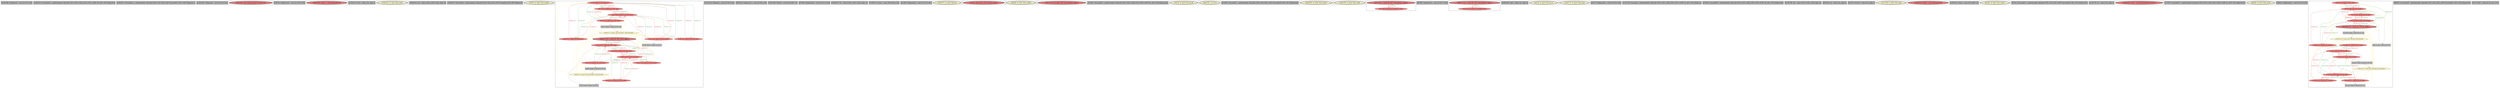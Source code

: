 
digraph G {





subgraph cluster53 {


node347 [penwidth=3.0,fontsize=20,fillcolor=grey,label="[105/108]  %idxprom5 = sext i32 %3 to i64",shape=rectangle,style=filled ]



}

subgraph cluster51 {


node345 [penwidth=3.0,fontsize=20,fillcolor=grey,label="[126/127]  %arrayidx10 = getelementptr inbounds [100 x [100 x i32]], [100 x [100 x i32]]* %b, i64 0, i64 %idxprom9",shape=rectangle,style=filled ]



}

subgraph cluster50 {


node344 [penwidth=3.0,fontsize=20,fillcolor=grey,label="[100/101]  %arrayidx12 = getelementptr inbounds [100 x i32], [100 x i32]* %arrayidx10, i64 0, i64 %idxprom11",shape=rectangle,style=filled ]



}

subgraph cluster49 {


node343 [penwidth=3.0,fontsize=20,fillcolor=grey,label="[125/128]  %idxprom9 = sext i32 %4 to i64",shape=rectangle,style=filled ]



}

subgraph cluster45 {


node339 [penwidth=3.0,fontsize=20,fillcolor=lightcoral,label="[162/163]  call void @srand(i32 %conv) #3",shape=ellipse,style=filled ]



}

subgraph cluster41 {


node335 [penwidth=3.0,fontsize=20,fillcolor=grey,label="[76/79]  %idxprom32 = sext i32 %16 to i64",shape=rectangle,style=filled ]



}

subgraph cluster39 {


node314 [penwidth=3.0,fontsize=20,fillcolor=lightcoral,label="[146/149]  %call7 = call i32 @rand() #3",shape=ellipse,style=filled ]



}

subgraph cluster38 {


node313 [penwidth=3.0,fontsize=20,fillcolor=grey,label="[172/173]  %i16 = alloca i32, align 4",shape=rectangle,style=filled ]



}

subgraph cluster46 {


node340 [penwidth=3.0,fontsize=20,fillcolor=lemonchiffon,label="[139/140]  br label %for.cond1",shape=ellipse,style=filled ]



}

subgraph cluster37 {


node312 [penwidth=3.0,fontsize=20,fillcolor=grey,label="[180/181]  %a = alloca [100 x [100 x i32]], align 16",shape=rectangle,style=filled ]



}

subgraph cluster36 {


node311 [penwidth=3.0,fontsize=20,fillcolor=grey,label="[106/107]  %arrayidx6 = getelementptr inbounds [100 x i32], [100 x i32]* %arrayidx, i64 0, i64 %idxprom5",shape=rectangle,style=filled ]



}

subgraph cluster15 {


node273 [penwidth=3.0,fontsize=20,fillcolor=lemonchiffon,label="[74/75]  br label %for.cond21",shape=ellipse,style=filled ]



}

subgraph cluster40 {


node334 [fillcolor=lightcoral,label="[51/64]  store i32 0, i32* %j20, align 4",shape=ellipse,style=filled ]
node333 [fillcolor=lightcoral,label="[49/70]  store i32 %inc37, i32* %j20, align 4",shape=ellipse,style=filled ]
node332 [fillcolor=lightcoral,label="[48/71]  %14 = load i32, i32* %j20, align 4",shape=ellipse,style=filled ]
node331 [fillcolor=lightcoral,label="[25/88]  store i32 %inc40, i32* %i16, align 4",shape=ellipse,style=filled ]
node318 [fillcolor=lightcoral,label="[52/55]  %18 = load i32, i32* %j20, align 4",shape=ellipse,style=filled ]
node320 [fillcolor=lightcoral,label="[24/89]  %16 = load i32, i32* %i16, align 4",shape=ellipse,style=filled ]
node323 [fillcolor=lightcoral,label="[26/29]  %19 = load i32, i32* %i16, align 4",shape=ellipse,style=filled ]
node328 [fillcolor=lightcoral,label="[42/87]  %8 = load i32, i32* %i16, align 4",shape=ellipse,style=filled ]
node325 [fillcolor=lightcoral,label="[23/90]  store i32 0, i32* %i16, align 4",shape=ellipse,style=filled ]
node330 [fillcolor=lightcoral,label="[60/63]  %9 = load i32, i32* %j20, align 4",shape=ellipse,style=filled ]
node315 [fillcolor=lightcoral,label="[30/41]  %10 = load i32, i32* %i16, align 4",shape=ellipse,style=filled ]
node329 [fillcolor=grey,label="[61/62]  %cmp22 = icmp slt i32 %9, 100",shape=rectangle,style=filled ]
node319 [fillcolor=lemonchiffon,label="[47/80]  br i1 %cmp22, label %for.body23, label %for.end38",shape=ellipse,style=filled ]
node316 [fillcolor=grey,label="[27/28]  %inc40 = add nsw i32 %19, 1",shape=rectangle,style=filled ]
node322 [fillcolor=grey,label="[43/86]  %cmp18 = icmp slt i32 %8, 100",shape=rectangle,style=filled ]
node317 [fillcolor=grey,label="[53/54]  %inc37 = add nsw i32 %18, 1",shape=rectangle,style=filled ]
node324 [fillcolor=lightcoral,label="[56/59]  %11 = load i32, i32* %j20, align 4",shape=ellipse,style=filled ]
node326 [fillcolor=lightcoral,label="[50/69]  %17 = load i32, i32* %j20, align 4",shape=ellipse,style=filled ]
node321 [penwidth=3.0,fontsize=20,fillcolor=lightcoral,label="[22/91]  %13 = load i32, i32* %i16, align 4",shape=ellipse,style=filled ]
node327 [fillcolor=lemonchiffon,label="[44/85]  br i1 %cmp18, label %for.body19, label %for.end41",shape=ellipse,style=filled ]

node326->node334 [style=solid,color=firebrick3,label="A|indep|Const",penwidth=1.0,fontcolor=firebrick3 ]
node334->node326 [style=solid,color=forestgreen,label="T|indep|Const",penwidth=1.0,fontcolor=forestgreen ]
node325->node328 [style=solid,color=forestgreen,label="T|indep|Const",penwidth=1.0,fontcolor=forestgreen ]
node327->node334 [style=solid,color=gold,label="C",penwidth=1.0,fontcolor=gold ]
node324->node333 [style=solid,color=firebrick3,label="A|indep|Const",penwidth=1.0,fontcolor=firebrick3 ]
node324->node334 [style=solid,color=firebrick3,label="A|indep|Const",penwidth=1.0,fontcolor=firebrick3 ]
node321->node331 [style=solid,color=firebrick3,label="A|indep|Const",penwidth=1.0,fontcolor=firebrick3 ]
node319->node315 [style=solid,color=gold,label="C",penwidth=1.0,fontcolor=gold ]
node323->node316 [style=solid,color=black,label="",penwidth=0.5,fontcolor=black ]
node321->node325 [style=solid,color=firebrick3,label="A|indep|Const",penwidth=1.0,fontcolor=firebrick3 ]
node325->node320 [style=solid,color=forestgreen,label="T|indep|Const",penwidth=1.0,fontcolor=forestgreen ]
node326->node333 [style=solid,color=firebrick3,label="A|indep|Const",penwidth=1.0,fontcolor=firebrick3 ]
node320->node325 [style=solid,color=firebrick3,label="A|indep|Const",penwidth=1.0,fontcolor=firebrick3 ]
node333->node318 [style=solid,color=forestgreen,label="T|indep|Const",penwidth=1.0,fontcolor=forestgreen ]
node319->node333 [style=solid,color=gold,label="C",penwidth=1.0,fontcolor=gold ]
node327->node327 [style=solid,color=gold,label="C",penwidth=1.0,fontcolor=gold ]
node319->node324 [style=solid,color=gold,label="C",penwidth=1.0,fontcolor=gold ]
node325->node323 [style=solid,color=forestgreen,label="T|indep|Const",penwidth=1.0,fontcolor=forestgreen ]
node323->node325 [style=solid,color=firebrick3,label="A|indep|Const",penwidth=1.0,fontcolor=firebrick3 ]
node317->node333 [style=solid,color=black,label="",penwidth=0.5,fontcolor=black ]
node323->node331 [style=solid,color=firebrick3,label="A|indep|Const",penwidth=1.0,fontcolor=firebrick3 ]
node319->node332 [style=solid,color=gold,label="C",penwidth=1.0,fontcolor=gold ]
node318->node317 [style=solid,color=black,label="",penwidth=0.5,fontcolor=black ]
node327->node316 [style=solid,color=gold,label="C",penwidth=1.0,fontcolor=gold ]
node319->node329 [style=solid,color=gold,label="C",penwidth=1.0,fontcolor=gold ]
node329->node319 [style=solid,color=black,label="",penwidth=0.5,fontcolor=black ]
node331->node323 [style=solid,color=forestgreen,label="T|indep|Const",penwidth=1.0,fontcolor=forestgreen ]
node319->node317 [style=solid,color=gold,label="C",penwidth=1.0,fontcolor=gold ]
node333->node332 [style=solid,color=forestgreen,label="T|indep|Const",penwidth=1.0,fontcolor=forestgreen ]
node331->node328 [style=solid,color=forestgreen,label="T|indep|Const",penwidth=1.0,fontcolor=forestgreen ]
node330->node334 [style=solid,color=firebrick3,label="A|indep|Const",penwidth=1.0,fontcolor=firebrick3 ]
node319->node320 [style=solid,color=gold,label="C",penwidth=1.0,fontcolor=gold ]
node327->node329 [style=solid,color=gold,label="C",penwidth=1.0,fontcolor=gold ]
node331->node321 [style=solid,color=forestgreen,label="T|indep|Const",penwidth=1.0,fontcolor=forestgreen ]
node327->node330 [style=solid,color=gold,label="C",penwidth=1.0,fontcolor=gold ]
node325->node321 [style=solid,color=forestgreen,label="T|indep|Const",penwidth=1.0,fontcolor=forestgreen ]
node327->node331 [style=solid,color=gold,label="C",penwidth=1.0,fontcolor=gold ]
node334->node330 [style=solid,color=forestgreen,label="T|indep|Const",penwidth=1.0,fontcolor=forestgreen ]
node332->node333 [style=solid,color=firebrick3,label="A|indep|Const",penwidth=1.0,fontcolor=firebrick3 ]
node319->node321 [style=solid,color=gold,label="C",penwidth=1.0,fontcolor=gold ]
node328->node322 [style=solid,color=black,label="",penwidth=0.5,fontcolor=black ]
node328->node331 [style=solid,color=firebrick3,label="A|indep|Const",penwidth=1.0,fontcolor=firebrick3 ]
node330->node329 [style=solid,color=black,label="",penwidth=0.5,fontcolor=black ]
node327->node328 [style=solid,color=gold,label="C",penwidth=1.0,fontcolor=gold ]
node315->node331 [style=solid,color=firebrick3,label="A|indep|Const",penwidth=1.0,fontcolor=firebrick3 ]
node331->node320 [style=solid,color=forestgreen,label="T|indep|Const",penwidth=1.0,fontcolor=forestgreen ]
node318->node333 [style=solid,color=firebrick3,label="A|indep|Const",penwidth=1.0,fontcolor=firebrick3 ]
node319->node319 [style=solid,color=gold,label="C",penwidth=1.0,fontcolor=gold ]
node332->node334 [style=solid,color=firebrick3,label="A|indep|Const",penwidth=1.0,fontcolor=firebrick3 ]
node327->node323 [style=solid,color=gold,label="C",penwidth=1.0,fontcolor=gold ]
node315->node325 [style=solid,color=firebrick3,label="A|indep|Const",penwidth=1.0,fontcolor=firebrick3 ]
node330->node333 [style=solid,color=firebrick3,label="A|indep|Const",penwidth=1.0,fontcolor=firebrick3 ]
node334->node318 [style=solid,color=forestgreen,label="T|indep|Const",penwidth=1.0,fontcolor=forestgreen ]
node328->node325 [style=solid,color=firebrick3,label="A|indep|Const",penwidth=1.0,fontcolor=firebrick3 ]
node318->node334 [style=solid,color=firebrick3,label="A|indep|Const",penwidth=1.0,fontcolor=firebrick3 ]
node334->node324 [style=solid,color=forestgreen,label="T|indep|Const",penwidth=1.0,fontcolor=forestgreen ]
node334->node332 [style=solid,color=forestgreen,label="T|indep|Const",penwidth=1.0,fontcolor=forestgreen ]
node333->node330 [style=solid,color=forestgreen,label="T|indep|Const",penwidth=1.0,fontcolor=forestgreen ]
node333->node324 [style=solid,color=forestgreen,label="T|indep|Const",penwidth=1.0,fontcolor=forestgreen ]
node316->node331 [style=solid,color=black,label="",penwidth=0.5,fontcolor=black ]
node319->node326 [style=solid,color=gold,label="C",penwidth=1.0,fontcolor=gold ]
node331->node315 [style=solid,color=forestgreen,label="T|indep|Const",penwidth=1.0,fontcolor=forestgreen ]
node319->node330 [style=solid,color=gold,label="C",penwidth=1.0,fontcolor=gold ]
node320->node331 [style=solid,color=firebrick3,label="A|indep|Const",penwidth=1.0,fontcolor=firebrick3 ]
node327->node319 [style=solid,color=gold,label="C",penwidth=1.0,fontcolor=gold ]
node333->node326 [style=solid,color=forestgreen,label="T|indep|Const",penwidth=1.0,fontcolor=forestgreen ]
node327->node322 [style=solid,color=gold,label="C",penwidth=1.0,fontcolor=gold ]
node319->node318 [style=solid,color=gold,label="C",penwidth=1.0,fontcolor=gold ]
node322->node327 [style=solid,color=black,label="",penwidth=0.5,fontcolor=black ]
node325->node315 [style=solid,color=forestgreen,label="T|indep|Const",penwidth=1.0,fontcolor=forestgreen ]


}

subgraph cluster35 {


node310 [penwidth=3.0,fontsize=20,fillcolor=grey,label="[116/119]  %idxprom = sext i32 %2 to i64",shape=rectangle,style=filled ]



}

subgraph cluster54 {


node348 [penwidth=3.0,fontsize=20,fillcolor=grey,label="[99/102]  %idxprom11 = sext i32 %5 to i64",shape=rectangle,style=filled ]



}

subgraph cluster42 {


node336 [penwidth=3.0,fontsize=20,fillcolor=grey,label="[147/148]  %rem8 = srem i32 %call7, 10",shape=rectangle,style=filled ]



}

subgraph cluster11 {


node269 [penwidth=3.0,fontsize=20,fillcolor=grey,label="[57/58]  %idxprom26 = sext i32 %11 to i64",shape=rectangle,style=filled ]



}

subgraph cluster43 {


node337 [penwidth=3.0,fontsize=20,fillcolor=grey,label="[166/167]  %c = alloca [100 x [100 x i32]], align 16",shape=rectangle,style=filled ]



}

subgraph cluster19 {


node277 [penwidth=3.0,fontsize=20,fillcolor=grey,label="[170/171]  %conv = trunc i64 %call to i32",shape=rectangle,style=filled ]



}

subgraph cluster9 {


node267 [penwidth=3.0,fontsize=20,fillcolor=grey,label="[31/40]  %idxprom24 = sext i32 %10 to i64",shape=rectangle,style=filled ]



}

subgraph cluster52 {


node346 [penwidth=3.0,fontsize=20,fillcolor=lemonchiffon,label="[156/157]  br label %for.inc",shape=ellipse,style=filled ]



}

subgraph cluster8 {


node266 [penwidth=3.0,fontsize=20,fillcolor=lightcoral,label="[15/16]  store i32 0, i32* %retval, align 4",shape=ellipse,style=filled ]



}

subgraph cluster10 {


node268 [penwidth=3.0,fontsize=20,fillcolor=lemonchiffon,label="[45/46]  br label %for.cond21",shape=ellipse,style=filled ]



}

subgraph cluster23 {


node298 [penwidth=3.0,fontsize=20,fillcolor=lightcoral,label="[2/3]  store i32 %add, i32* %arrayidx35, align 4",shape=ellipse,style=filled ]



}

subgraph cluster7 {


node265 [penwidth=3.0,fontsize=20,fillcolor=grey,label="[32/39]  %arrayidx25 = getelementptr inbounds [100 x [100 x i32]], [100 x [100 x i32]]* %a, i64 0, i64 %idxprom24",shape=rectangle,style=filled ]



}

subgraph cluster14 {


node272 [penwidth=3.0,fontsize=20,fillcolor=lemonchiffon,label="[72/73]  br label %for.inc36",shape=ellipse,style=filled ]



}

subgraph cluster44 {


node338 [penwidth=3.0,fontsize=20,fillcolor=lemonchiffon,label="[164/165]  ret i32 0",shape=ellipse,style=filled ]



}

subgraph cluster6 {


node264 [penwidth=3.0,fontsize=20,fillcolor=grey,label="[33/38]  %arrayidx27 = getelementptr inbounds [100 x i32], [100 x i32]* %arrayidx25, i64 0, i64 %idxprom26",shape=rectangle,style=filled ]



}

subgraph cluster30 {


node305 [penwidth=3.0,fontsize=20,fillcolor=lemonchiffon,label="[184/185]  br label %for.cond17",shape=ellipse,style=filled ]



}

subgraph cluster31 {


node306 [penwidth=3.0,fontsize=20,fillcolor=lemonchiffon,label="[154/155]  br label %for.cond1",shape=ellipse,style=filled ]



}

subgraph cluster0 {


node257 [penwidth=3.0,fontsize=20,fillcolor=lightcoral,label="[0/7]  %15 = load i32, i32* %arrayidx31, align 4",shape=ellipse,style=filled ]
node256 [fillcolor=lightcoral,label="[5/6]  store i32 %rem8, i32* %arrayidx12, align 4",shape=ellipse,style=filled ]

node256->node257 [style=solid,color=forestgreen,label="T|indep",penwidth=1.0,fontcolor=forestgreen ]
node257->node256 [style=solid,color=firebrick3,label="A|indep",penwidth=1.0,fontcolor=firebrick3 ]


}

subgraph cluster13 {


node271 [penwidth=3.0,fontsize=20,fillcolor=grey,label="[65/68]  %idxprom34 = sext i32 %17 to i64",shape=rectangle,style=filled ]



}

subgraph cluster5 {


node263 [penwidth=3.0,fontsize=20,fillcolor=lightcoral,label="[34/37]  %12 = load i32, i32* %arrayidx27, align 4",shape=ellipse,style=filled ]
node262 [fillcolor=lightcoral,label="[35/36]  store i32 %rem, i32* %arrayidx6, align 4",shape=ellipse,style=filled ]

node262->node263 [style=solid,color=forestgreen,label="T|indep",penwidth=1.0,fontcolor=forestgreen ]
node263->node262 [style=solid,color=firebrick3,label="A|indep",penwidth=1.0,fontcolor=firebrick3 ]


}

subgraph cluster47 {


node341 [penwidth=3.0,fontsize=20,fillcolor=grey,label="[168/169]  %j20 = alloca i32, align 4",shape=rectangle,style=filled ]



}

subgraph cluster1 {


node258 [penwidth=3.0,fontsize=20,fillcolor=lemonchiffon,label="[12/13]  br label %for.inc13",shape=ellipse,style=filled ]



}

subgraph cluster32 {


node307 [penwidth=3.0,fontsize=20,fillcolor=lemonchiffon,label="[176/177]  br label %for.cond",shape=ellipse,style=filled ]



}

subgraph cluster3 {


node260 [penwidth=3.0,fontsize=20,fillcolor=grey,label="[8/11]  %idxprom30 = sext i32 %14 to i64",shape=rectangle,style=filled ]



}

subgraph cluster48 {


node342 [penwidth=3.0,fontsize=20,fillcolor=grey,label="[117/118]  %arrayidx = getelementptr inbounds [100 x [100 x i32]], [100 x [100 x i32]]* %a, i64 0, i64 %idxprom",shape=rectangle,style=filled ]



}

subgraph cluster4 {


node261 [penwidth=3.0,fontsize=20,fillcolor=grey,label="[18/19]  %arrayidx29 = getelementptr inbounds [100 x [100 x i32]], [100 x [100 x i32]]* %b, i64 0, i64 %idxprom28",shape=rectangle,style=filled ]



}

subgraph cluster17 {


node275 [penwidth=3.0,fontsize=20,fillcolor=grey,label="[178/179]  %b = alloca [100 x [100 x i32]], align 16",shape=rectangle,style=filled ]



}

subgraph cluster16 {


node274 [penwidth=3.0,fontsize=20,fillcolor=grey,label="[92/161]  %j = alloca i32, align 4",shape=rectangle,style=filled ]



}

subgraph cluster2 {


node259 [penwidth=3.0,fontsize=20,fillcolor=grey,label="[14/17]  %retval = alloca i32, align 4",shape=rectangle,style=filled ]



}

subgraph cluster34 {


node309 [penwidth=3.0,fontsize=20,fillcolor=lemonchiffon,label="[137/138]  br label %for.cond",shape=ellipse,style=filled ]



}

subgraph cluster22 {


node297 [penwidth=3.0,fontsize=20,fillcolor=lightcoral,label="[152/153]  %call4 = call i32 @rand() #3",shape=ellipse,style=filled ]



}

subgraph cluster25 {


node300 [penwidth=3.0,fontsize=20,fillcolor=grey,label="[150/151]  %rem = srem i32 %call4, 10",shape=rectangle,style=filled ]



}

subgraph cluster18 {


node276 [penwidth=3.0,fontsize=20,fillcolor=lemonchiffon,label="[81/82]  br label %for.cond17",shape=ellipse,style=filled ]



}

subgraph cluster29 {


node304 [penwidth=3.0,fontsize=20,fillcolor=grey,label="[9/10]  %arrayidx31 = getelementptr inbounds [100 x i32], [100 x i32]* %arrayidx29, i64 0, i64 %idxprom30",shape=rectangle,style=filled ]



}

subgraph cluster20 {


node278 [penwidth=3.0,fontsize=20,fillcolor=grey,label="[174/175]  %i = alloca i32, align 4",shape=rectangle,style=filled ]



}

subgraph cluster26 {


node301 [penwidth=3.0,fontsize=20,fillcolor=lightcoral,label="[182/183]  %call = call i64 @time(i64* null) #3",shape=ellipse,style=filled ]



}

subgraph cluster24 {


node299 [penwidth=3.0,fontsize=20,fillcolor=grey,label="[77/78]  %arrayidx33 = getelementptr inbounds [100 x [100 x i32]], [100 x [100 x i32]]* %c, i64 0, i64 %idxprom32",shape=rectangle,style=filled ]



}

subgraph cluster28 {


node303 [penwidth=3.0,fontsize=20,fillcolor=lemonchiffon,label="[83/84]  br label %for.inc39",shape=ellipse,style=filled ]



}

subgraph cluster27 {


node302 [penwidth=3.0,fontsize=20,fillcolor=grey,label="[20/21]  %idxprom28 = sext i32 %13 to i64",shape=rectangle,style=filled ]



}

subgraph cluster21 {


node296 [fillcolor=lightcoral,label="[98/103]  %5 = load i32, i32* %j, align 4",shape=ellipse,style=filled ]
node295 [fillcolor=grey,label="[131/132]  %inc14 = add nsw i32 %7, 1",shape=rectangle,style=filled ]
node288 [fillcolor=lightcoral,label="[122/143]  %0 = load i32, i32* %i, align 4",shape=ellipse,style=filled ]
node282 [fillcolor=lightcoral,label="[94/113]  store i32 0, i32* %j, align 4",shape=ellipse,style=filled ]
node294 [fillcolor=lemonchiffon,label="[136/141]  br i1 %cmp, label %for.body, label %for.end15",shape=ellipse,style=filled ]
node284 [penwidth=3.0,fontsize=20,fillcolor=lightcoral,label="[93/160]  %1 = load i32, i32* %j, align 4",shape=ellipse,style=filled ]
node292 [fillcolor=lightcoral,label="[124/129]  %4 = load i32, i32* %i, align 4",shape=ellipse,style=filled ]
node291 [fillcolor=lightcoral,label="[130/133]  %7 = load i32, i32* %i, align 4",shape=ellipse,style=filled ]
node280 [fillcolor=lightcoral,label="[121/144]  store i32 0, i32* %i, align 4",shape=ellipse,style=filled ]
node281 [fillcolor=lemonchiffon,label="[115/158]  br i1 %cmp2, label %for.body3, label %for.end",shape=ellipse,style=filled ]
node289 [fillcolor=lightcoral,label="[120/145]  %2 = load i32, i32* %i, align 4",shape=ellipse,style=filled ]
node283 [fillcolor=lightcoral,label="[104/109]  %3 = load i32, i32* %j, align 4",shape=ellipse,style=filled ]
node293 [fillcolor=grey,label="[96/111]  %inc = add nsw i32 %6, 1",shape=rectangle,style=filled ]
node285 [fillcolor=lightcoral,label="[95/112]  %6 = load i32, i32* %j, align 4",shape=ellipse,style=filled ]
node286 [fillcolor=grey,label="[135/142]  %cmp = icmp slt i32 %0, 100",shape=rectangle,style=filled ]
node287 [fillcolor=lightcoral,label="[97/110]  store i32 %inc, i32* %j, align 4",shape=ellipse,style=filled ]
node279 [fillcolor=grey,label="[114/159]  %cmp2 = icmp slt i32 %1, 100",shape=rectangle,style=filled ]
node290 [fillcolor=lightcoral,label="[123/134]  store i32 %inc14, i32* %i, align 4",shape=ellipse,style=filled ]

node288->node290 [style=solid,color=firebrick3,label="A|indep|Const",penwidth=1.0,fontcolor=firebrick3 ]
node288->node286 [style=solid,color=black,label="",penwidth=0.5,fontcolor=black ]
node285->node293 [style=solid,color=black,label="",penwidth=0.5,fontcolor=black ]
node292->node290 [style=solid,color=firebrick3,label="A|indep|Const",penwidth=1.0,fontcolor=firebrick3 ]
node282->node296 [style=solid,color=forestgreen,label="T|indep|Const",penwidth=1.0,fontcolor=forestgreen ]
node287->node284 [style=solid,color=forestgreen,label="T|indep|Const",penwidth=1.0,fontcolor=forestgreen ]
node284->node287 [style=solid,color=firebrick3,label="A|indep|Const",penwidth=1.0,fontcolor=firebrick3 ]
node282->node284 [style=solid,color=forestgreen,label="T|indep|Const",penwidth=1.0,fontcolor=forestgreen ]
node281->node281 [style=solid,color=gold,label="C",penwidth=1.0,fontcolor=gold ]
node294->node294 [style=solid,color=gold,label="C",penwidth=1.0,fontcolor=gold ]
node290->node292 [style=solid,color=forestgreen,label="T|indep|Const",penwidth=1.0,fontcolor=forestgreen ]
node286->node294 [style=solid,color=black,label="",penwidth=0.5,fontcolor=black ]
node290->node288 [style=solid,color=forestgreen,label="T|indep|Const",penwidth=1.0,fontcolor=forestgreen ]
node294->node286 [style=solid,color=gold,label="C",penwidth=1.0,fontcolor=gold ]
node294->node290 [style=solid,color=gold,label="C",penwidth=1.0,fontcolor=gold ]
node285->node282 [style=solid,color=firebrick3,label="A|indep|Const",penwidth=1.0,fontcolor=firebrick3 ]
node282->node285 [style=solid,color=forestgreen,label="T|indep|Const",penwidth=1.0,fontcolor=forestgreen ]
node281->node293 [style=solid,color=gold,label="C",penwidth=1.0,fontcolor=gold ]
node280->node291 [style=solid,color=forestgreen,label="T|indep|Const",penwidth=1.0,fontcolor=forestgreen ]
node281->node296 [style=solid,color=gold,label="C",penwidth=1.0,fontcolor=gold ]
node287->node296 [style=solid,color=forestgreen,label="T|indep|Const",penwidth=1.0,fontcolor=forestgreen ]
node285->node287 [style=solid,color=firebrick3,label="A|indep|Const",penwidth=1.0,fontcolor=firebrick3 ]
node290->node289 [style=solid,color=forestgreen,label="T|indep|Const",penwidth=1.0,fontcolor=forestgreen ]
node281->node292 [style=solid,color=gold,label="C",penwidth=1.0,fontcolor=gold ]
node280->node288 [style=solid,color=forestgreen,label="T|indep|Const",penwidth=1.0,fontcolor=forestgreen ]
node296->node282 [style=solid,color=firebrick3,label="A|indep|Const",penwidth=1.0,fontcolor=firebrick3 ]
node293->node287 [style=solid,color=black,label="",penwidth=0.5,fontcolor=black ]
node291->node280 [style=solid,color=firebrick3,label="A|indep|Const",penwidth=1.0,fontcolor=firebrick3 ]
node284->node282 [style=solid,color=firebrick3,label="A|indep|Const",penwidth=1.0,fontcolor=firebrick3 ]
node290->node291 [style=solid,color=forestgreen,label="T|indep|Const",penwidth=1.0,fontcolor=forestgreen ]
node281->node279 [style=solid,color=gold,label="C",penwidth=1.0,fontcolor=gold ]
node291->node290 [style=solid,color=firebrick3,label="A|indep|Const",penwidth=1.0,fontcolor=firebrick3 ]
node287->node285 [style=solid,color=forestgreen,label="T|indep|Const",penwidth=1.0,fontcolor=forestgreen ]
node294->node288 [style=solid,color=gold,label="C",penwidth=1.0,fontcolor=gold ]
node294->node284 [style=solid,color=gold,label="C",penwidth=1.0,fontcolor=gold ]
node294->node279 [style=solid,color=gold,label="C",penwidth=1.0,fontcolor=gold ]
node294->node282 [style=solid,color=gold,label="C",penwidth=1.0,fontcolor=gold ]
node279->node281 [style=solid,color=black,label="",penwidth=0.5,fontcolor=black ]
node295->node290 [style=solid,color=black,label="",penwidth=0.5,fontcolor=black ]
node289->node290 [style=solid,color=firebrick3,label="A|indep|Const",penwidth=1.0,fontcolor=firebrick3 ]
node294->node291 [style=solid,color=gold,label="C",penwidth=1.0,fontcolor=gold ]
node281->node285 [style=solid,color=gold,label="C",penwidth=1.0,fontcolor=gold ]
node294->node281 [style=solid,color=gold,label="C",penwidth=1.0,fontcolor=gold ]
node282->node283 [style=solid,color=forestgreen,label="T|indep|Const",penwidth=1.0,fontcolor=forestgreen ]
node284->node279 [style=solid,color=black,label="",penwidth=0.5,fontcolor=black ]
node281->node284 [style=solid,color=gold,label="C",penwidth=1.0,fontcolor=gold ]
node288->node280 [style=solid,color=firebrick3,label="A|indep|Const",penwidth=1.0,fontcolor=firebrick3 ]
node289->node280 [style=solid,color=firebrick3,label="A|indep|Const",penwidth=1.0,fontcolor=firebrick3 ]
node281->node283 [style=solid,color=gold,label="C",penwidth=1.0,fontcolor=gold ]
node294->node295 [style=solid,color=gold,label="C",penwidth=1.0,fontcolor=gold ]
node296->node287 [style=solid,color=firebrick3,label="A|indep|Const",penwidth=1.0,fontcolor=firebrick3 ]
node283->node282 [style=solid,color=firebrick3,label="A|indep|Const",penwidth=1.0,fontcolor=firebrick3 ]
node280->node292 [style=solid,color=forestgreen,label="T|indep|Const",penwidth=1.0,fontcolor=forestgreen ]
node281->node289 [style=solid,color=gold,label="C",penwidth=1.0,fontcolor=gold ]
node287->node283 [style=solid,color=forestgreen,label="T|indep|Const",penwidth=1.0,fontcolor=forestgreen ]
node281->node287 [style=solid,color=gold,label="C",penwidth=1.0,fontcolor=gold ]
node291->node295 [style=solid,color=black,label="",penwidth=0.5,fontcolor=black ]
node292->node280 [style=solid,color=firebrick3,label="A|indep|Const",penwidth=1.0,fontcolor=firebrick3 ]
node280->node289 [style=solid,color=forestgreen,label="T|indep|Const",penwidth=1.0,fontcolor=forestgreen ]
node283->node287 [style=solid,color=firebrick3,label="A|indep|Const",penwidth=1.0,fontcolor=firebrick3 ]


}

subgraph cluster12 {


node270 [penwidth=3.0,fontsize=20,fillcolor=grey,label="[66/67]  %arrayidx35 = getelementptr inbounds [100 x i32], [100 x i32]* %arrayidx33, i64 0, i64 %idxprom34",shape=rectangle,style=filled ]



}

subgraph cluster33 {


node308 [penwidth=3.0,fontsize=20,fillcolor=grey,label="[1/4]  %add = add nsw i32 %12, %15",shape=rectangle,style=filled ]



}

}
